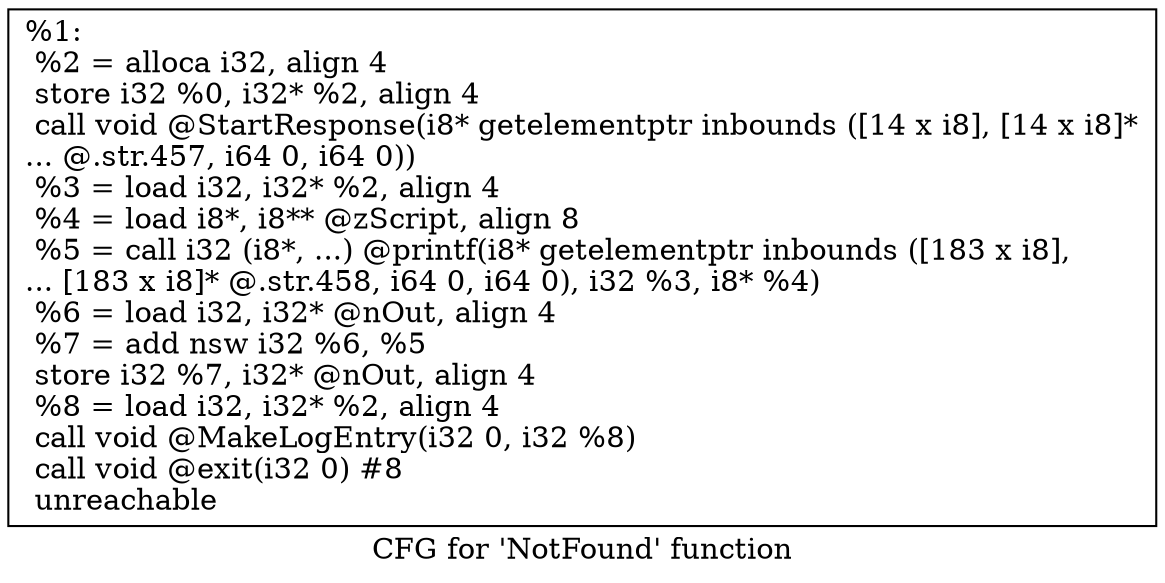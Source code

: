 digraph "CFG for 'NotFound' function" {
	label="CFG for 'NotFound' function";

	Node0x1166940 [shape=record,label="{%1:\l  %2 = alloca i32, align 4\l  store i32 %0, i32* %2, align 4\l  call void @StartResponse(i8* getelementptr inbounds ([14 x i8], [14 x i8]*\l... @.str.457, i64 0, i64 0))\l  %3 = load i32, i32* %2, align 4\l  %4 = load i8*, i8** @zScript, align 8\l  %5 = call i32 (i8*, ...) @printf(i8* getelementptr inbounds ([183 x i8],\l... [183 x i8]* @.str.458, i64 0, i64 0), i32 %3, i8* %4)\l  %6 = load i32, i32* @nOut, align 4\l  %7 = add nsw i32 %6, %5\l  store i32 %7, i32* @nOut, align 4\l  %8 = load i32, i32* %2, align 4\l  call void @MakeLogEntry(i32 0, i32 %8)\l  call void @exit(i32 0) #8\l  unreachable\l}"];
}
